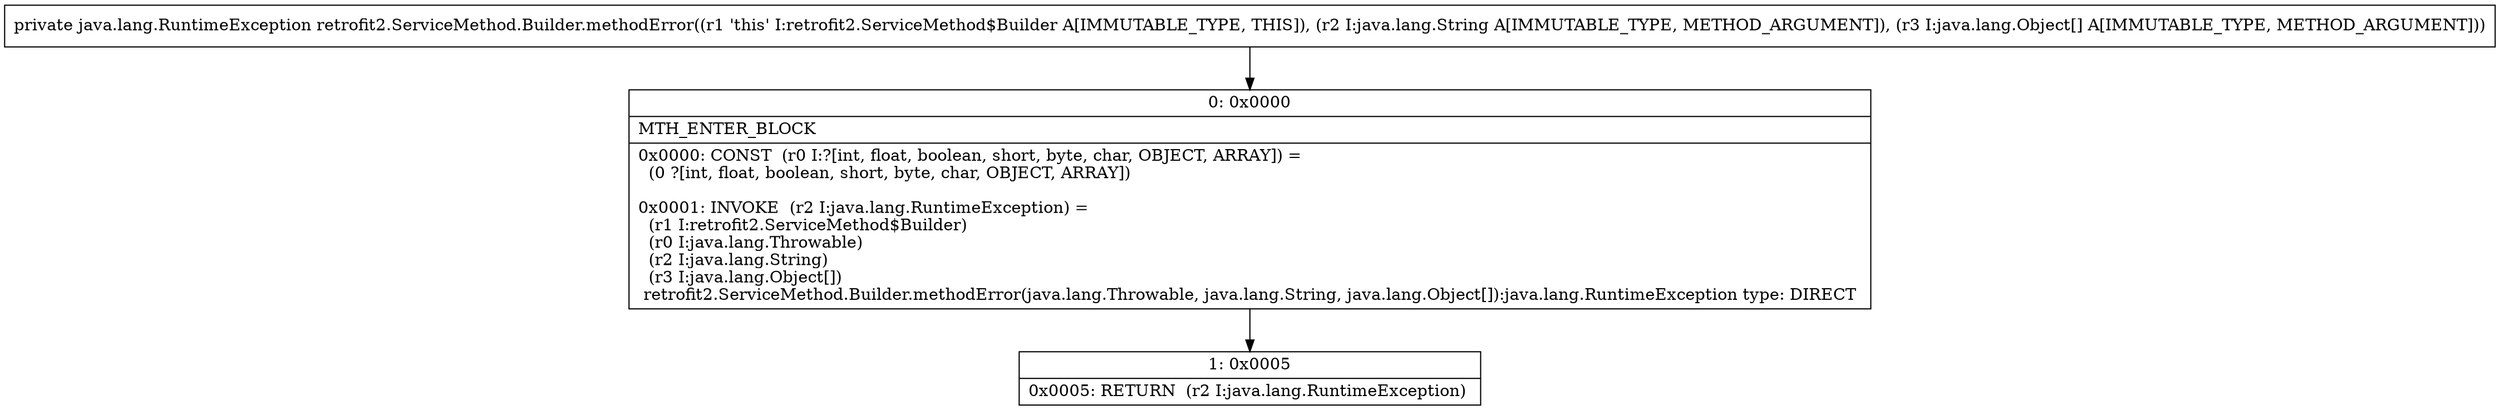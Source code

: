 digraph "CFG forretrofit2.ServiceMethod.Builder.methodError(Ljava\/lang\/String;[Ljava\/lang\/Object;)Ljava\/lang\/RuntimeException;" {
Node_0 [shape=record,label="{0\:\ 0x0000|MTH_ENTER_BLOCK\l|0x0000: CONST  (r0 I:?[int, float, boolean, short, byte, char, OBJECT, ARRAY]) = \l  (0 ?[int, float, boolean, short, byte, char, OBJECT, ARRAY])\l \l0x0001: INVOKE  (r2 I:java.lang.RuntimeException) = \l  (r1 I:retrofit2.ServiceMethod$Builder)\l  (r0 I:java.lang.Throwable)\l  (r2 I:java.lang.String)\l  (r3 I:java.lang.Object[])\l retrofit2.ServiceMethod.Builder.methodError(java.lang.Throwable, java.lang.String, java.lang.Object[]):java.lang.RuntimeException type: DIRECT \l}"];
Node_1 [shape=record,label="{1\:\ 0x0005|0x0005: RETURN  (r2 I:java.lang.RuntimeException) \l}"];
MethodNode[shape=record,label="{private java.lang.RuntimeException retrofit2.ServiceMethod.Builder.methodError((r1 'this' I:retrofit2.ServiceMethod$Builder A[IMMUTABLE_TYPE, THIS]), (r2 I:java.lang.String A[IMMUTABLE_TYPE, METHOD_ARGUMENT]), (r3 I:java.lang.Object[] A[IMMUTABLE_TYPE, METHOD_ARGUMENT])) }"];
MethodNode -> Node_0;
Node_0 -> Node_1;
}

